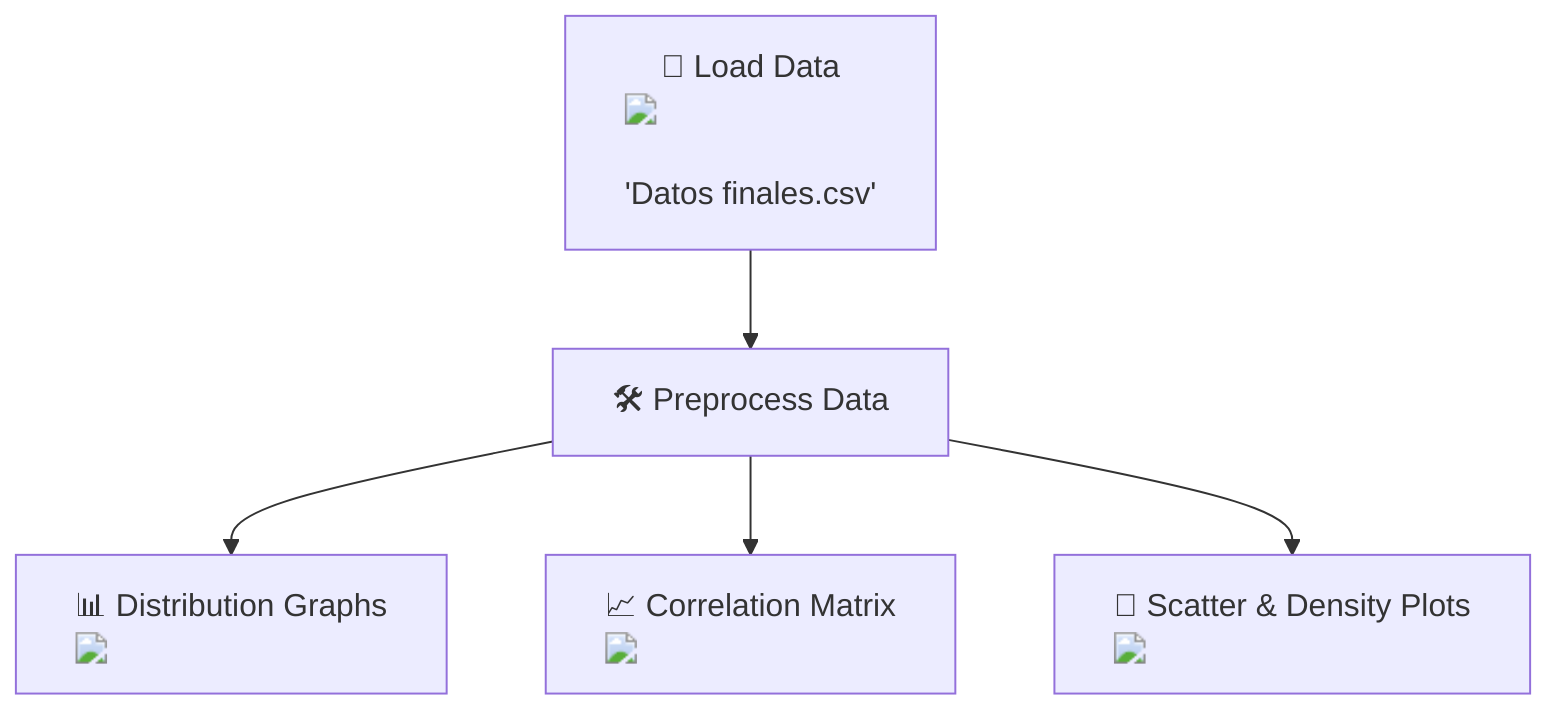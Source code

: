 flowchart TD
    A["📁 Load Data <img src='file.svg'/> <br/> 'Datos finales.csv'"] --> B["🛠️ Preprocess Data"]
    B --> C["📊 Distribution Graphs <img src='dummy_plots/barplot_template.svg'/>"]
    B --> D["📈 Correlation Matrix <img src='dummy_plots/correlation_matrix.svg'/>"]
    B --> E["🌌 Scatter & Density Plots <img src='dummy_plots/scatter_plot_template.svg'/>"]